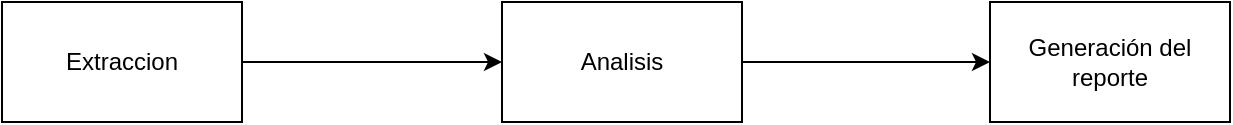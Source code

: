 <mxfile version="26.2.10">
  <diagram name="Página-1" id="JHDFiiOjMU33PO68Ojvq">
    <mxGraphModel dx="2221" dy="816" grid="1" gridSize="10" guides="1" tooltips="1" connect="1" arrows="1" fold="1" page="1" pageScale="1" pageWidth="827" pageHeight="1169" math="0" shadow="0">
      <root>
        <mxCell id="0" />
        <mxCell id="1" parent="0" />
        <mxCell id="0uFuZpnQ9-CGS-ED7mx_-4" style="edgeStyle=orthogonalEdgeStyle;rounded=0;orthogonalLoop=1;jettySize=auto;html=1;" edge="1" parent="1" source="0uFuZpnQ9-CGS-ED7mx_-1" target="0uFuZpnQ9-CGS-ED7mx_-2">
          <mxGeometry relative="1" as="geometry" />
        </mxCell>
        <mxCell id="0uFuZpnQ9-CGS-ED7mx_-1" value="Extraccion" style="rounded=0;whiteSpace=wrap;html=1;" vertex="1" parent="1">
          <mxGeometry x="-80" y="230" width="120" height="60" as="geometry" />
        </mxCell>
        <mxCell id="0uFuZpnQ9-CGS-ED7mx_-5" style="edgeStyle=orthogonalEdgeStyle;rounded=0;orthogonalLoop=1;jettySize=auto;html=1;" edge="1" parent="1" source="0uFuZpnQ9-CGS-ED7mx_-2" target="0uFuZpnQ9-CGS-ED7mx_-3">
          <mxGeometry relative="1" as="geometry" />
        </mxCell>
        <mxCell id="0uFuZpnQ9-CGS-ED7mx_-2" value="Analisis" style="rounded=0;whiteSpace=wrap;html=1;" vertex="1" parent="1">
          <mxGeometry x="170" y="230" width="120" height="60" as="geometry" />
        </mxCell>
        <mxCell id="0uFuZpnQ9-CGS-ED7mx_-3" value="Generación del reporte" style="rounded=0;whiteSpace=wrap;html=1;" vertex="1" parent="1">
          <mxGeometry x="414" y="230" width="120" height="60" as="geometry" />
        </mxCell>
      </root>
    </mxGraphModel>
  </diagram>
</mxfile>
